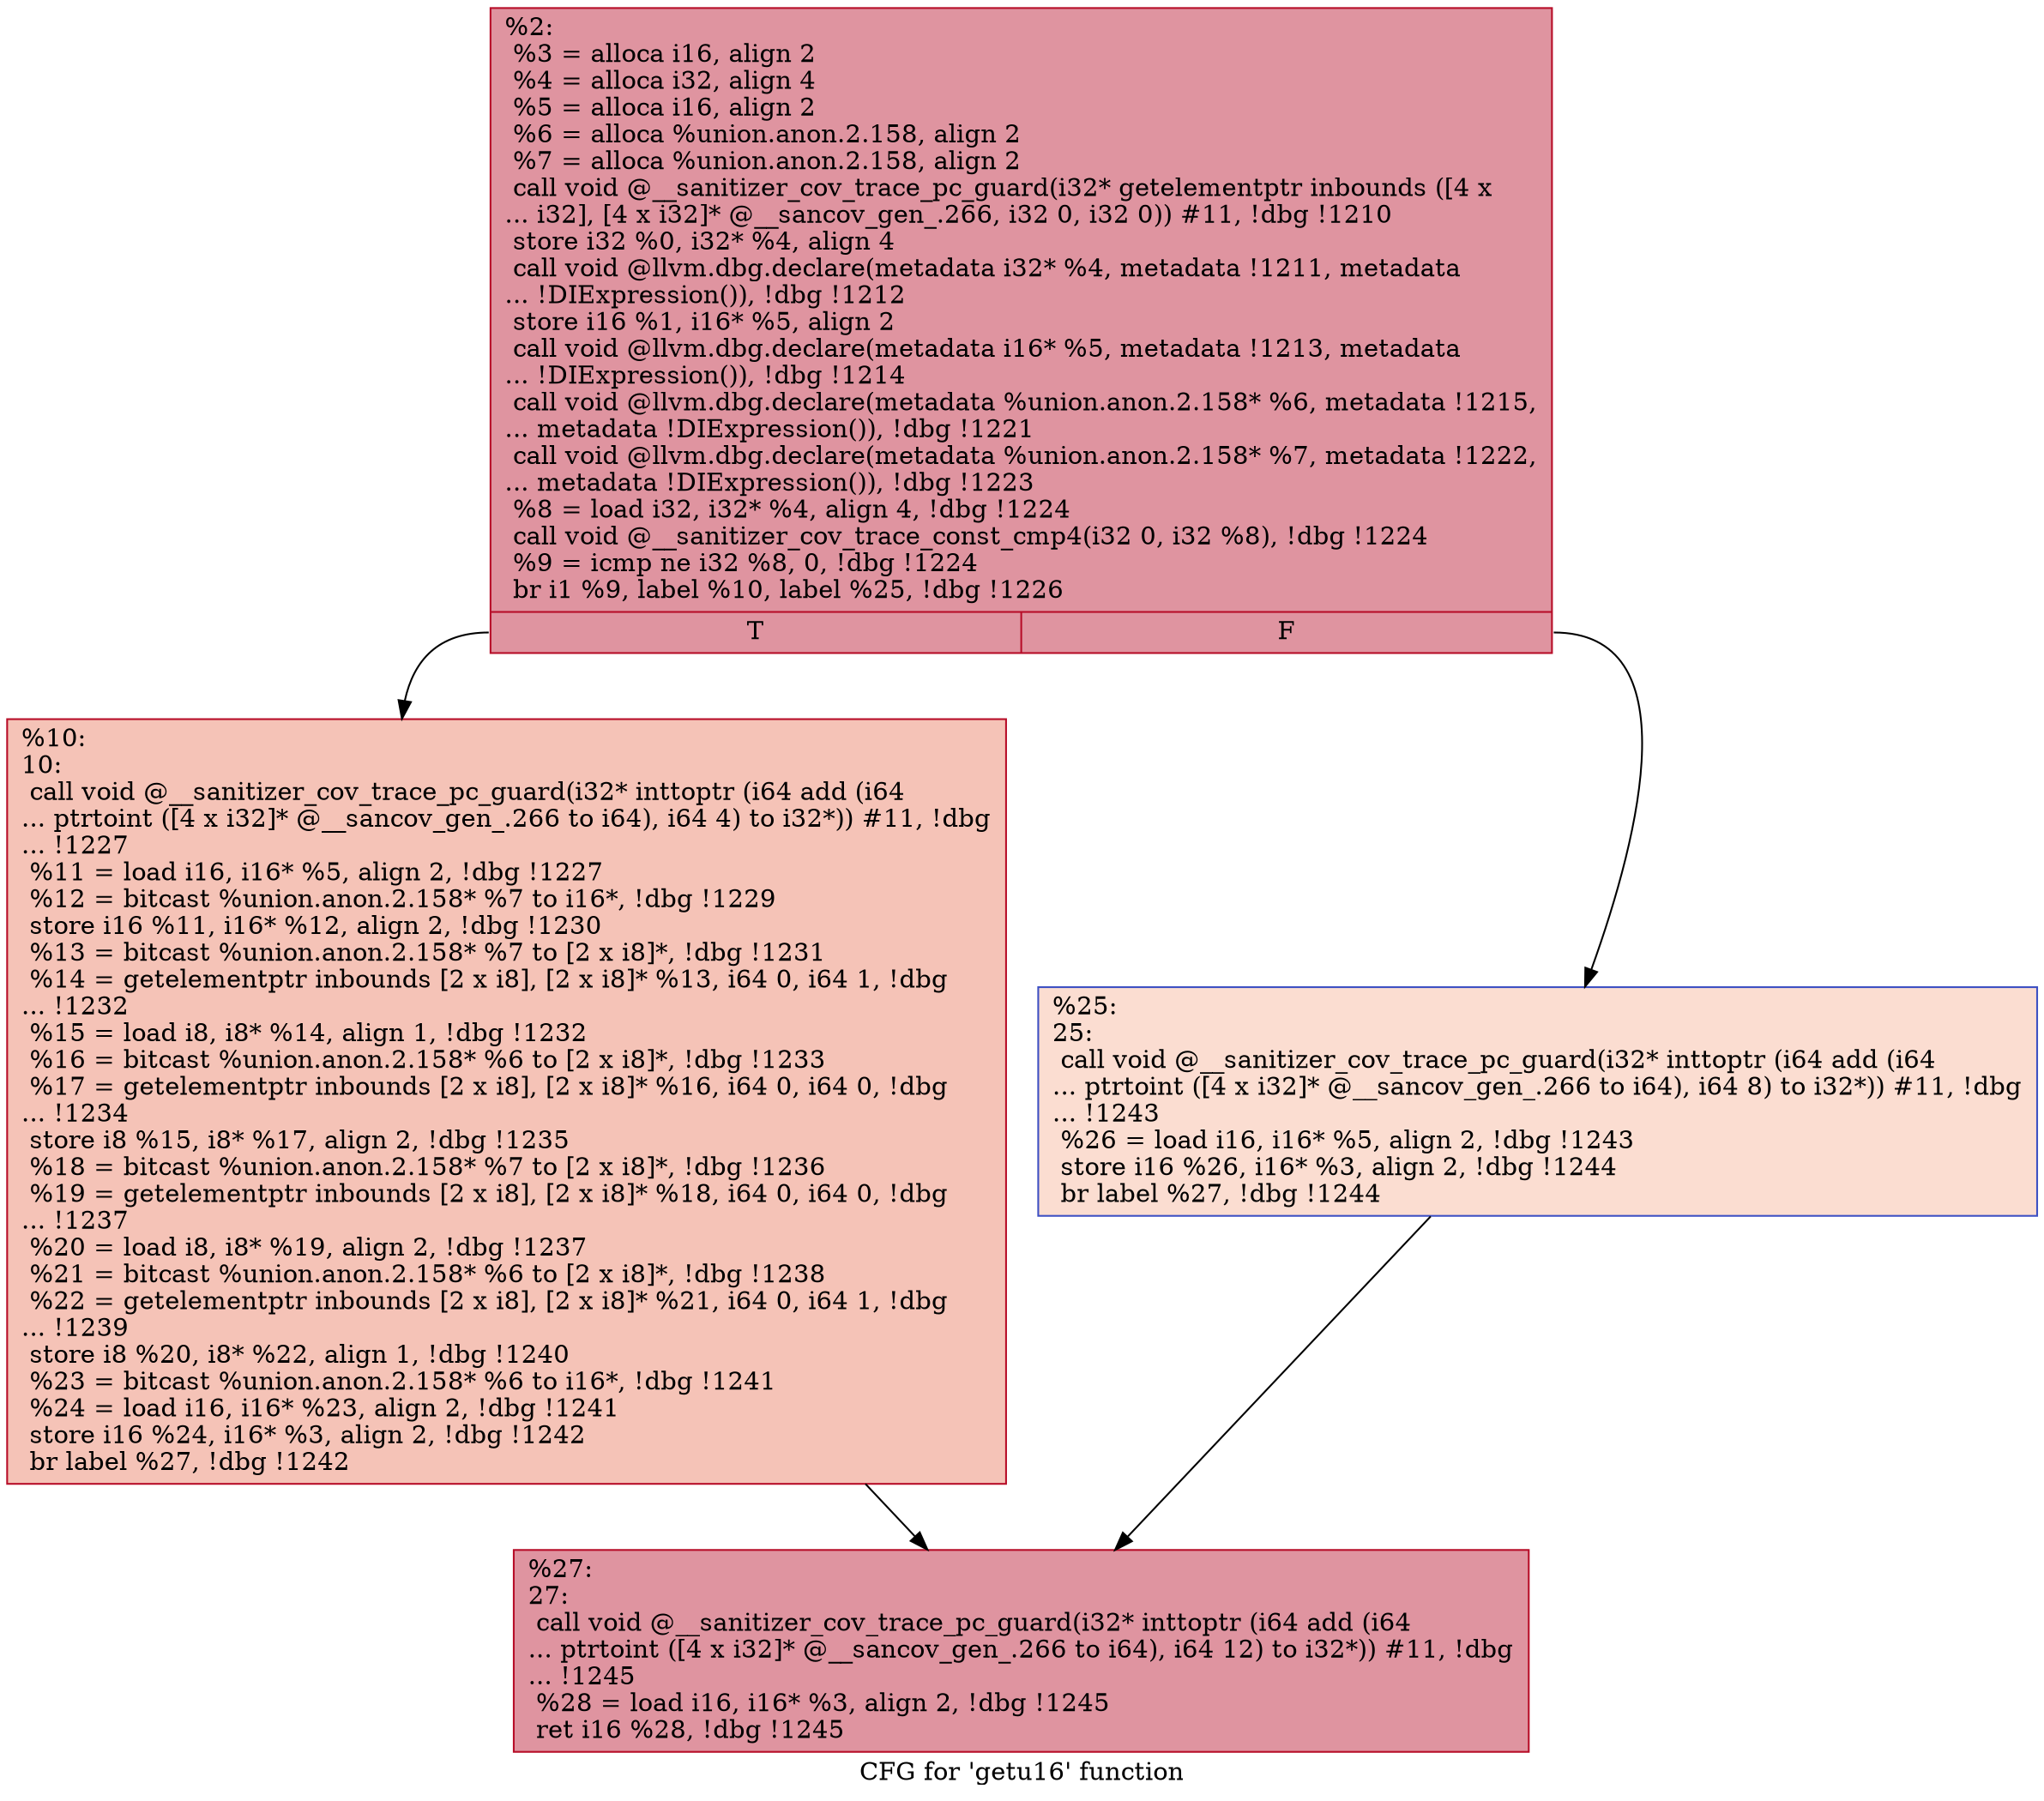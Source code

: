 digraph "CFG for 'getu16' function" {
	label="CFG for 'getu16' function";

	Node0x564cce5f8170 [shape=record,color="#b70d28ff", style=filled, fillcolor="#b70d2870",label="{%2:\l  %3 = alloca i16, align 2\l  %4 = alloca i32, align 4\l  %5 = alloca i16, align 2\l  %6 = alloca %union.anon.2.158, align 2\l  %7 = alloca %union.anon.2.158, align 2\l  call void @__sanitizer_cov_trace_pc_guard(i32* getelementptr inbounds ([4 x\l... i32], [4 x i32]* @__sancov_gen_.266, i32 0, i32 0)) #11, !dbg !1210\l  store i32 %0, i32* %4, align 4\l  call void @llvm.dbg.declare(metadata i32* %4, metadata !1211, metadata\l... !DIExpression()), !dbg !1212\l  store i16 %1, i16* %5, align 2\l  call void @llvm.dbg.declare(metadata i16* %5, metadata !1213, metadata\l... !DIExpression()), !dbg !1214\l  call void @llvm.dbg.declare(metadata %union.anon.2.158* %6, metadata !1215,\l... metadata !DIExpression()), !dbg !1221\l  call void @llvm.dbg.declare(metadata %union.anon.2.158* %7, metadata !1222,\l... metadata !DIExpression()), !dbg !1223\l  %8 = load i32, i32* %4, align 4, !dbg !1224\l  call void @__sanitizer_cov_trace_const_cmp4(i32 0, i32 %8), !dbg !1224\l  %9 = icmp ne i32 %8, 0, !dbg !1224\l  br i1 %9, label %10, label %25, !dbg !1226\l|{<s0>T|<s1>F}}"];
	Node0x564cce5f8170:s0 -> Node0x564cce5f8250;
	Node0x564cce5f8170:s1 -> Node0x564cce5f82a0;
	Node0x564cce5f8250 [shape=record,color="#b70d28ff", style=filled, fillcolor="#e8765c70",label="{%10:\l10:                                               \l  call void @__sanitizer_cov_trace_pc_guard(i32* inttoptr (i64 add (i64\l... ptrtoint ([4 x i32]* @__sancov_gen_.266 to i64), i64 4) to i32*)) #11, !dbg\l... !1227\l  %11 = load i16, i16* %5, align 2, !dbg !1227\l  %12 = bitcast %union.anon.2.158* %7 to i16*, !dbg !1229\l  store i16 %11, i16* %12, align 2, !dbg !1230\l  %13 = bitcast %union.anon.2.158* %7 to [2 x i8]*, !dbg !1231\l  %14 = getelementptr inbounds [2 x i8], [2 x i8]* %13, i64 0, i64 1, !dbg\l... !1232\l  %15 = load i8, i8* %14, align 1, !dbg !1232\l  %16 = bitcast %union.anon.2.158* %6 to [2 x i8]*, !dbg !1233\l  %17 = getelementptr inbounds [2 x i8], [2 x i8]* %16, i64 0, i64 0, !dbg\l... !1234\l  store i8 %15, i8* %17, align 2, !dbg !1235\l  %18 = bitcast %union.anon.2.158* %7 to [2 x i8]*, !dbg !1236\l  %19 = getelementptr inbounds [2 x i8], [2 x i8]* %18, i64 0, i64 0, !dbg\l... !1237\l  %20 = load i8, i8* %19, align 2, !dbg !1237\l  %21 = bitcast %union.anon.2.158* %6 to [2 x i8]*, !dbg !1238\l  %22 = getelementptr inbounds [2 x i8], [2 x i8]* %21, i64 0, i64 1, !dbg\l... !1239\l  store i8 %20, i8* %22, align 1, !dbg !1240\l  %23 = bitcast %union.anon.2.158* %6 to i16*, !dbg !1241\l  %24 = load i16, i16* %23, align 2, !dbg !1241\l  store i16 %24, i16* %3, align 2, !dbg !1242\l  br label %27, !dbg !1242\l}"];
	Node0x564cce5f8250 -> Node0x564cce5f82f0;
	Node0x564cce5f82a0 [shape=record,color="#3d50c3ff", style=filled, fillcolor="#f7b39670",label="{%25:\l25:                                               \l  call void @__sanitizer_cov_trace_pc_guard(i32* inttoptr (i64 add (i64\l... ptrtoint ([4 x i32]* @__sancov_gen_.266 to i64), i64 8) to i32*)) #11, !dbg\l... !1243\l  %26 = load i16, i16* %5, align 2, !dbg !1243\l  store i16 %26, i16* %3, align 2, !dbg !1244\l  br label %27, !dbg !1244\l}"];
	Node0x564cce5f82a0 -> Node0x564cce5f82f0;
	Node0x564cce5f82f0 [shape=record,color="#b70d28ff", style=filled, fillcolor="#b70d2870",label="{%27:\l27:                                               \l  call void @__sanitizer_cov_trace_pc_guard(i32* inttoptr (i64 add (i64\l... ptrtoint ([4 x i32]* @__sancov_gen_.266 to i64), i64 12) to i32*)) #11, !dbg\l... !1245\l  %28 = load i16, i16* %3, align 2, !dbg !1245\l  ret i16 %28, !dbg !1245\l}"];
}
